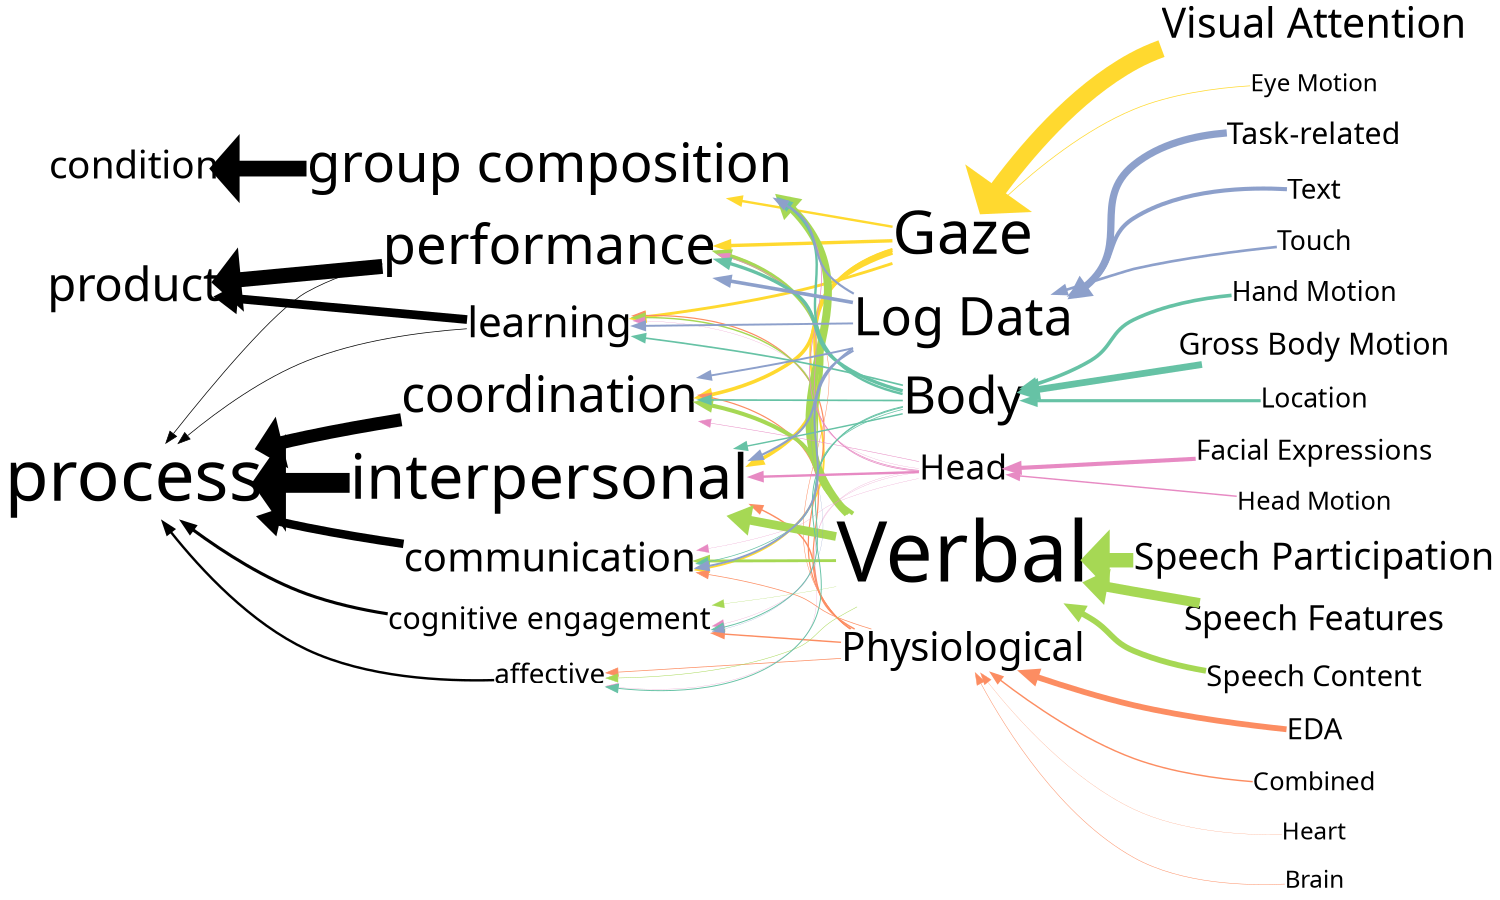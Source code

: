 digraph world {
    size="10,10";
    rankdir=RL;
    graph [fontname = "Times new roman"];    node [fontname = "Times new roman", colorscheme=set28];    edge [fontname = "Times new roman", colorscheme=set28];	"Visual Attention" [shape=plain, tooltip="73", fontsize=34, href="Visual_Attention.svg", color="6"];
	"Gaze" [shape=plain, tooltip="152", fontsize=50, href="Gaze.svg", color="6"];
	"performance" [shape=plain, tooltip="130", fontsize=45, href="performance.svg", ];
	"product" [shape=plain, tooltip="98", fontsize=39, href="product.svg", ];
	"coordination" [shape=plain, tooltip="108", fontsize=41, href="coordination.svg", ];
	"process" [shape=plain, tooltip="200", fontsize=59, href="process.svg", ];
	"Eye Motion" [shape=plain, tooltip="3", fontsize=20, href="Eye_Motion.svg", color="6"];
	"EDA" [shape=plain, tooltip="24", fontsize=24, href="EDA.svg", color="2"];
	"Physiological" [shape=plain, tooltip="66", fontsize=33, href="Physiological.svg", color="2"];
	"cognitive engagement" [shape=plain, tooltip="26", fontsize=25, href="cognitive_engagement.svg", ];
	"affective" [shape=plain, tooltip="20", fontsize=23, href="affective.svg", ];
	"learning" [shape=plain, tooltip="78", fontsize=35, href="learning.svg", ];
	"Speech Participation" [shape=plain, tooltip="60", fontsize=31, href="Speech_Participation.svg", color="5"];
	"Verbal" [shape=plain, tooltip="250", fontsize=70, href="Verbal.svg", color="5"];
	"interpersonal" [shape=plain, tooltip="164", fontsize=52, href="interpersonal.svg", ];
	"Combined" [shape=plain, tooltip="6", fontsize=21, href="Combined.svg", color="2"];
	"group composition" [shape=plain, tooltip="130", fontsize=45, href="group_composition.svg", ];
	"condition" [shape=plain, tooltip="65", fontsize=32, href="condition.svg", ];
	"Speech Features" [shape=plain, tooltip="41", fontsize=28, href="Speech_Features.svg", color="5"];
	"Facial Expressions" [shape=plain, tooltip="17", fontsize=23, href="Facial_Expressions.svg", color="4"];
	"Head" [shape=plain, tooltip="46", fontsize=29, href="Head.svg", color="4"];
	"Speech Content" [shape=plain, tooltip="24", fontsize=24, href="Speech_Content.svg", color="5"];
	"Hand Motion" [shape=plain, tooltip="15", fontsize=22, href="Hand_Motion.svg", color="1"];
	"Body" [shape=plain, tooltip="112", fontsize=42, href="Body.svg", color="1"];
	"Task-related" [shape=plain, tooltip="30", fontsize=25, href="Task-related.svg", color="3"];
	"Log Data" [shape=plain, tooltip="116", fontsize=43, href="Log_Data.svg", color="3"];
	"Text" [shape=plain, tooltip="17", fontsize=23, href="Text.svg", color="3"];
	"Gross Body Motion" [shape=plain, tooltip="28", fontsize=25, href="Gross_Body_Motion.svg", color="1"];
	"Location" [shape=plain, tooltip="13", fontsize=22, href="Location.svg", color="1"];
	"Head Motion" [shape=plain, tooltip="6", fontsize=21, href="Head_Motion.svg", color="4"];
	"Touch" [shape=plain, tooltip="11", fontsize=22, href="Touch.svg", color="3"];
	"Heart" [shape=plain, tooltip="1", fontsize=20, href="Heart.svg", color="2"];
	"communication" [shape=plain, tooltip="70", fontsize=33, href="communication.svg", ];
	"Brain" [shape=plain, tooltip="2", fontsize=20, href="Brain.svg", color="2"];


	{rank=same; "Speech Features" "Text" "Combined" "Heart" "Hand Motion" "EDA" "Gross Body Motion" "Location" "Head Motion" "Touch" "Visual Attention" "Brain" "Facial Expressions" "Speech Content" "Eye Motion" "Speech Participation" "Task-related";}
	{rank=same; "Body" "Physiological" "Log Data" "Head" "Verbal" "Gaze";}


	"Visual Attention" -> "Gaze" [labeltooltip=73, penwidth=14.6, href="", color="6"];
	"Gaze" -> "performance" [labeltooltip=14, penwidth=2.8, href="Gaze -> performance.gv.svg", color="6"];
	"performance" -> "product" [labeltooltip=62, penwidth=12.4, href="", ];
	"Gaze" -> "coordination" [labeltooltip=15, penwidth=3.0, href="Gaze -> coordination.gv.svg", color="6"];
	"coordination" -> "process" [labeltooltip=54, penwidth=10.8, href="", ];
	"Eye Motion" -> "Gaze" [labeltooltip=3, penwidth=0.6, href="", color="6"];
	"EDA" -> "Physiological" [labeltooltip=24, penwidth=4.8, href="", color="2"];
	"Physiological" -> "cognitive engagement" [labeltooltip=6, penwidth=1.2, href="Physiological -> cognitive engagement.gv.svg", color="2"];
	"cognitive engagement" -> "process" [labeltooltip=13, penwidth=2.6, href="", ];
	"Physiological" -> "affective" [labeltooltip=3, penwidth=0.6, href="Physiological -> affective.gv.svg", color="2"];
	"affective" -> "process" [labeltooltip=10, penwidth=2.0, href="", ];
	"Physiological" -> "learning" [labeltooltip=5, penwidth=1.0, href="Physiological -> learning.gv.svg", color="2"];
	"learning" -> "product" [labeltooltip=36, penwidth=7.2, href="", ];
	"Speech Participation" -> "Verbal" [labeltooltip=60, penwidth=12.0, href="", color="5"];
	"Verbal" -> "interpersonal" [labeltooltip=36, penwidth=7.2, href="Verbal -> interpersonal.gv.svg", color="5"];
	"interpersonal" -> "process" [labeltooltip=82, penwidth=16.4, href="", ];
	"Gaze" -> "interpersonal" [labeltooltip=15, penwidth=3.0, href="Gaze -> interpersonal.gv.svg", color="6"];
	"Combined" -> "Physiological" [labeltooltip=6, penwidth=1.2, href="", color="2"];
	"Verbal" -> "group composition" [labeltooltip=33, penwidth=6.6, href="Verbal -> group composition.gv.svg", color="5"];
	"group composition" -> "condition" [labeltooltip=65, penwidth=13.0, href="", ];
	"Gaze" -> "group composition" [labeltooltip=10, penwidth=2.0, href="Gaze -> group composition.gv.svg", color="6"];
	"Verbal" -> "performance" [labeltooltip=17, penwidth=3.4, href="Verbal -> performance.gv.svg", color="5"];
	"Speech Features" -> "Verbal" [labeltooltip=41, penwidth=8.2, href="", color="5"];
	"Facial Expressions" -> "Head" [labeltooltip=17, penwidth=3.4, href="", color="4"];
	"Head" -> "interpersonal" [labeltooltip=10, penwidth=2.0, href="Head -> interpersonal.gv.svg", color="4"];
	"Speech Content" -> "Verbal" [labeltooltip=24, penwidth=4.8, href="", color="5"];
	"Gaze" -> "learning" [labeltooltip=12, penwidth=2.4, href="Gaze -> learning.gv.svg", color="6"];
	"Verbal" -> "cognitive engagement" [labeltooltip=1, penwidth=0.2, href="Verbal -> cognitive engagement.gv.svg", color="5"];
	"Head" -> "cognitive engagement" [labeltooltip=1, penwidth=0.2, href="Head -> cognitive engagement.gv.svg", color="4"];
	"Hand Motion" -> "Body" [labeltooltip=15, penwidth=3.0, href="", color="1"];
	"Body" -> "cognitive engagement" [labeltooltip=4, penwidth=0.8, href="Body -> cognitive engagement.gv.svg", color="1"];
	"Verbal" -> "affective" [labeltooltip=2, penwidth=0.4, href="Verbal -> affective.gv.svg", color="5"];
	"Head" -> "affective" [labeltooltip=1, penwidth=0.2, href="Head -> affective.gv.svg", color="4"];
	"Body" -> "affective" [labeltooltip=4, penwidth=0.8, href="Body -> affective.gv.svg", color="1"];
	"Verbal" -> "learning" [labeltooltip=6, penwidth=1.2, href="Verbal -> learning.gv.svg", color="5"];
	"learning" -> "process" [labeltooltip=3, penwidth=0.6, href="", ];
	"Head" -> "learning" [labeltooltip=1, penwidth=0.2, href="Head -> learning.gv.svg", color="4"];
	"Body" -> "learning" [labeltooltip=7, penwidth=1.4, href="Body -> learning.gv.svg", color="1"];
	"Task-related" -> "Log Data" [labeltooltip=30, penwidth=6.0, href="", color="3"];
	"Log Data" -> "performance" [labeltooltip=15, penwidth=3.0, href="Log Data -> performance.gv.svg", color="3"];
	"Text" -> "Log Data" [labeltooltip=17, penwidth=3.4, href="", color="3"];
	"Log Data" -> "learning" [labeltooltip=8, penwidth=1.6, href="Log Data -> learning.gv.svg", color="3"];
	"Gross Body Motion" -> "Body" [labeltooltip=28, penwidth=5.6, href="", color="1"];
	"Body" -> "performance" [labeltooltip=14, penwidth=2.8, href="Body -> performance.gv.svg", color="1"];
	"Location" -> "Body" [labeltooltip=13, penwidth=2.6, href="", color="1"];
	"Log Data" -> "group composition" [labeltooltip=9, penwidth=1.8, href="Log Data -> group composition.gv.svg", color="3"];
	"Body" -> "group composition" [labeltooltip=10, penwidth=2.0, href="Body -> group composition.gv.svg", color="1"];
	"Head Motion" -> "Head" [labeltooltip=6, penwidth=1.2, href="", color="4"];
	"Head" -> "group composition" [labeltooltip=3, penwidth=0.6, href="Head -> group composition.gv.svg", color="4"];
	"Verbal" -> "coordination" [labeltooltip=17, penwidth=3.4, href="Verbal -> coordination.gv.svg", color="5"];
	"Touch" -> "Log Data" [labeltooltip=11, penwidth=2.2, href="", color="3"];
	"Log Data" -> "coordination" [labeltooltip=8, penwidth=1.6, href="Log Data -> coordination.gv.svg", color="3"];
	"Physiological" -> "coordination" [labeltooltip=5, penwidth=1.0, href="Physiological -> coordination.gv.svg", color="2"];
	"Body" -> "coordination" [labeltooltip=7, penwidth=1.4, href="Body -> coordination.gv.svg", color="1"];
	"Physiological" -> "performance" [labeltooltip=2, penwidth=0.4, href="Physiological -> performance.gv.svg", color="2"];
	"Heart" -> "Physiological" [labeltooltip=1, penwidth=0.2, href="", color="2"];
	"Head" -> "communication" [labeltooltip=1, penwidth=0.2, href="Head -> communication.gv.svg", color="4"];
	"communication" -> "process" [labeltooltip=35, penwidth=7.0, href="", ];
	"Head" -> "performance" [labeltooltip=3, penwidth=0.6, href="Head -> performance.gv.svg", color="4"];
	"Head" -> "coordination" [labeltooltip=2, penwidth=0.4, href="Head -> coordination.gv.svg", color="4"];
	"Body" -> "interpersonal" [labeltooltip=6, penwidth=1.2, href="Body -> interpersonal.gv.svg", color="1"];
	"Physiological" -> "interpersonal" [labeltooltip=6, penwidth=1.2, href="Physiological -> interpersonal.gv.svg", color="2"];
	"Log Data" -> "interpersonal" [labeltooltip=9, penwidth=1.8, href="Log Data -> interpersonal.gv.svg", color="3"];
	"Physiological" -> "communication" [labeltooltip=3, penwidth=0.6, href="Physiological -> communication.gv.svg", color="2"];
	"Verbal" -> "communication" [labeltooltip=12, penwidth=2.4, href="Verbal -> communication.gv.svg", color="5"];
	"Log Data" -> "communication" [labeltooltip=8, penwidth=1.6, href="Log Data -> communication.gv.svg", color="3"];
	"Brain" -> "Physiological" [labeltooltip=2, penwidth=0.4, href="", color="2"];
	"Body" -> "communication" [labeltooltip=3, penwidth=0.6, href="Body -> communication.gv.svg", color="1"];
	"Gaze" -> "communication" [labeltooltip=8, penwidth=1.6, href="Gaze -> communication.gv.svg", color="6"];
	"Log Data" -> "cognitive engagement" [labeltooltip=1, penwidth=0.2, href="Log Data -> cognitive engagement.gv.svg", color="3"];
	"performance" -> "process" [labeltooltip=3, penwidth=0.6, href="", ];


}